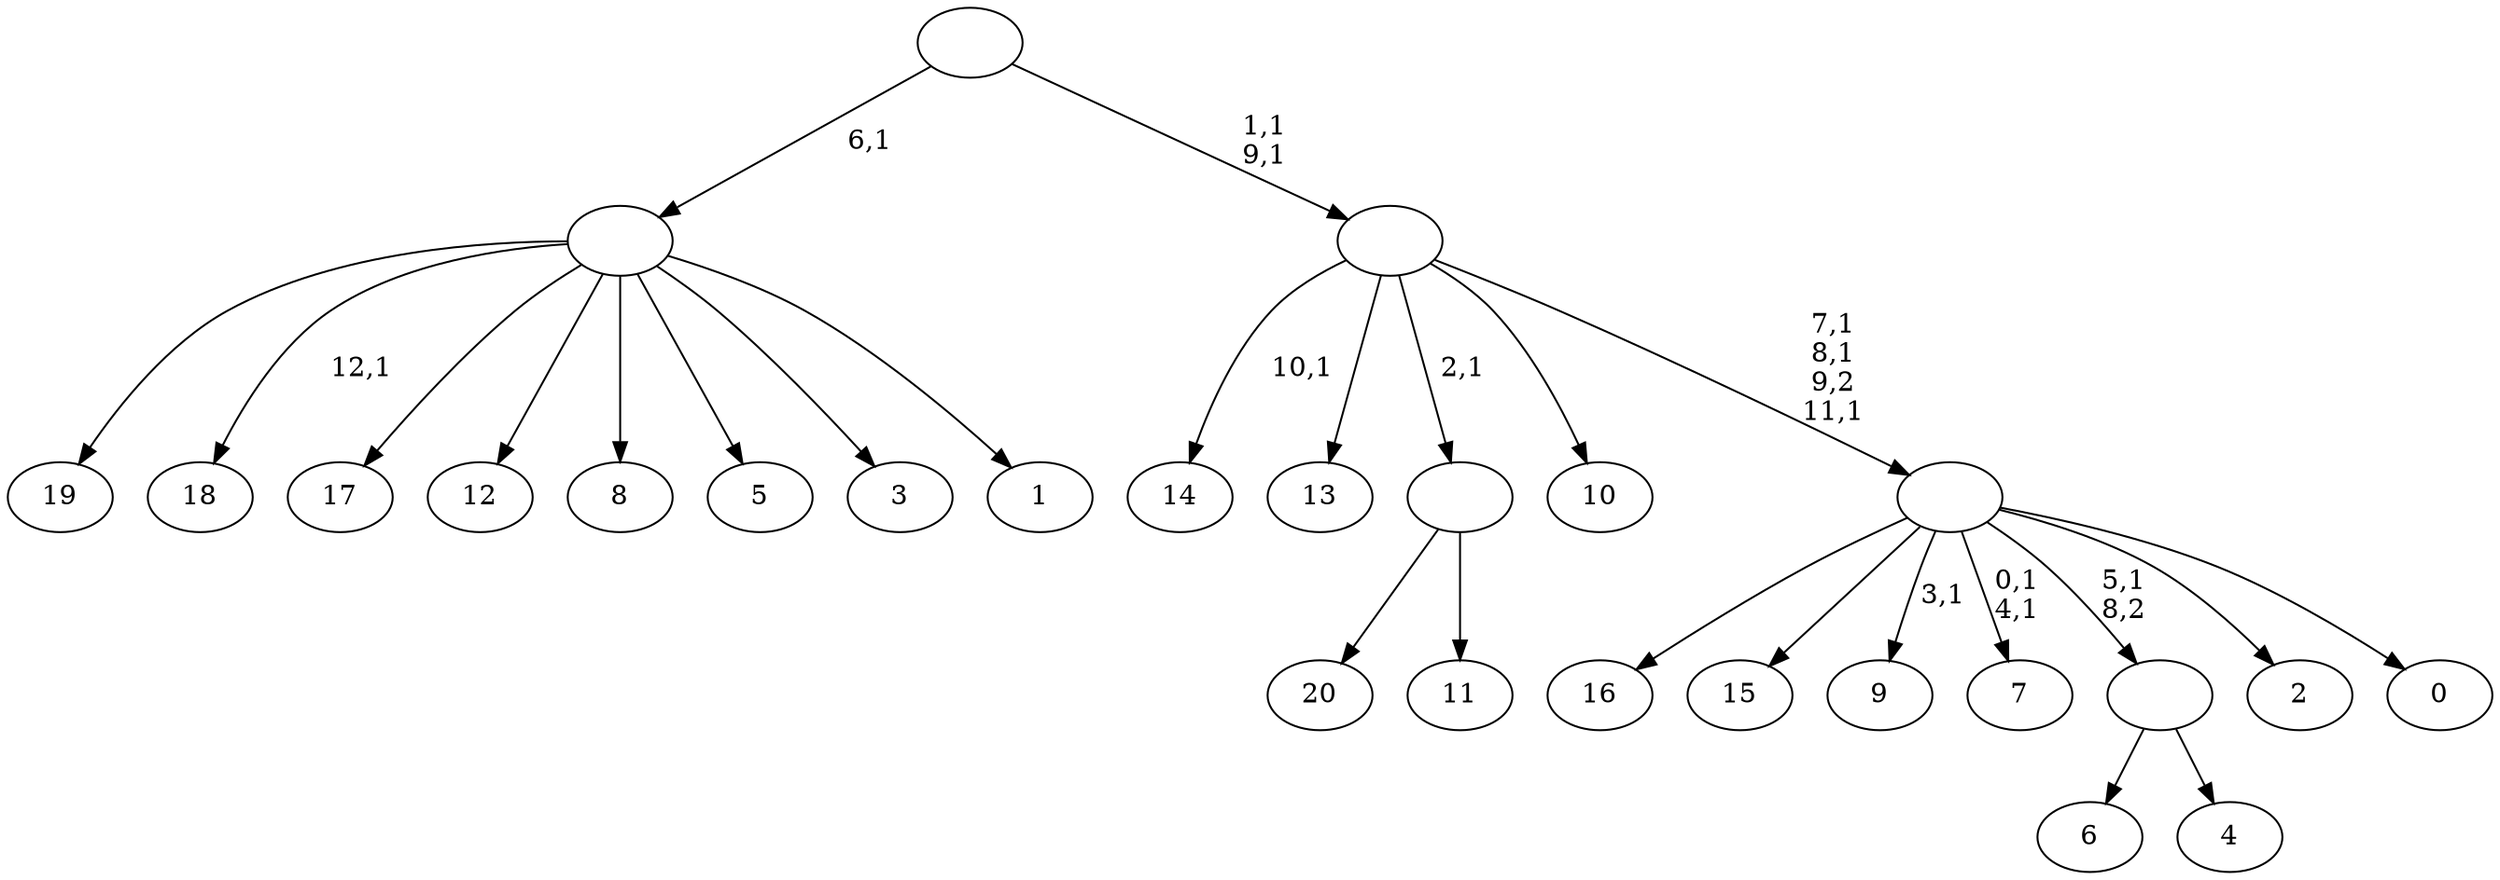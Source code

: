 digraph T {
	34 [label="20"]
	33 [label="19"]
	32 [label="18"]
	30 [label="17"]
	29 [label="16"]
	28 [label="15"]
	27 [label="14"]
	25 [label="13"]
	24 [label="12"]
	23 [label="11"]
	22 [label=""]
	21 [label="10"]
	20 [label="9"]
	18 [label="8"]
	17 [label="7"]
	14 [label="6"]
	13 [label="5"]
	12 [label="4"]
	11 [label=""]
	10 [label="3"]
	9 [label="2"]
	8 [label="1"]
	7 [label=""]
	6 [label="0"]
	5 [label=""]
	2 [label=""]
	0 [label=""]
	22 -> 34 [label=""]
	22 -> 23 [label=""]
	11 -> 14 [label=""]
	11 -> 12 [label=""]
	7 -> 32 [label="12,1"]
	7 -> 33 [label=""]
	7 -> 30 [label=""]
	7 -> 24 [label=""]
	7 -> 18 [label=""]
	7 -> 13 [label=""]
	7 -> 10 [label=""]
	7 -> 8 [label=""]
	5 -> 17 [label="0,1\n4,1"]
	5 -> 20 [label="3,1"]
	5 -> 29 [label=""]
	5 -> 28 [label=""]
	5 -> 11 [label="5,1\n8,2"]
	5 -> 9 [label=""]
	5 -> 6 [label=""]
	2 -> 5 [label="7,1\n8,1\n9,2\n11,1"]
	2 -> 27 [label="10,1"]
	2 -> 25 [label=""]
	2 -> 22 [label="2,1"]
	2 -> 21 [label=""]
	0 -> 2 [label="1,1\n9,1"]
	0 -> 7 [label="6,1"]
}
